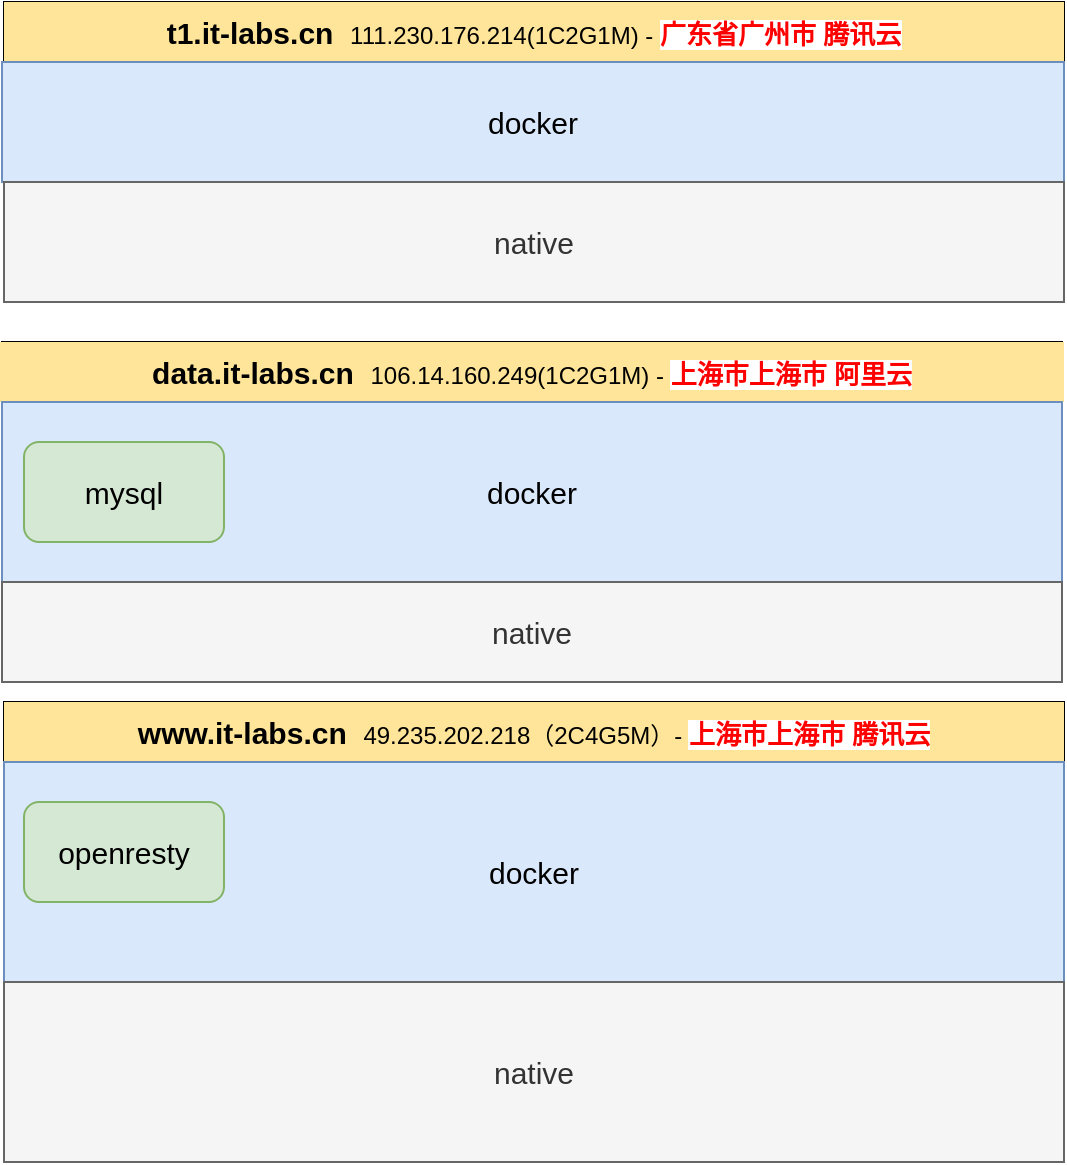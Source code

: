 <mxfile version="12.3.3" type="github" pages="1">
  <diagram id="vsLNFiFzcOLU6mqz9HoO" name="第 1 页">
    <mxGraphModel dx="1422" dy="800" grid="1" gridSize="10" guides="1" tooltips="1" connect="1" arrows="1" fold="1" page="1" pageScale="1" pageWidth="827" pageHeight="1169" math="0" shadow="0">
      <root>
        <mxCell id="0"/>
        <mxCell id="1" parent="0"/>
        <mxCell id="kFPdA1apWSafsG1brO9G-1" value="" style="rounded=0;whiteSpace=wrap;html=1;" parent="1" vertex="1">
          <mxGeometry x="149" y="230" width="530" height="170" as="geometry"/>
        </mxCell>
        <mxCell id="kFPdA1apWSafsG1brO9G-2" value="" style="rounded=0;whiteSpace=wrap;html=1;" parent="1" vertex="1">
          <mxGeometry x="150" y="60" width="530" height="150" as="geometry"/>
        </mxCell>
        <mxCell id="kFPdA1apWSafsG1brO9G-3" value="" style="rounded=0;whiteSpace=wrap;html=1;" parent="1" vertex="1">
          <mxGeometry x="150" y="410" width="530" height="230" as="geometry"/>
        </mxCell>
        <mxCell id="6ScUXEc-kYByqR0CnfM5-2" value="www.it-labs.cn&amp;nbsp;&amp;nbsp;&lt;span style=&quot;font-size: 12px ; font-weight: 400&quot;&gt;49.235.202.218（2C4G5M）-&amp;nbsp;&lt;/span&gt;&lt;b style=&quot;color: rgb(51 , 51 , 51) ; font-family: &amp;#34;arial&amp;#34; ; font-size: 13px ; background-color: rgb(255 , 255 , 255)&quot;&gt;&lt;span style=&quot;color: rgb(255 , 0 , 0)&quot;&gt;上海市上海市 腾讯云&lt;/span&gt;&lt;/b&gt;" style="text;html=1;strokeColor=none;fillColor=#FFE599;align=center;verticalAlign=middle;whiteSpace=wrap;rounded=0;fontStyle=1;fontSize=15;" vertex="1" parent="1">
          <mxGeometry x="150" y="410" width="530" height="30" as="geometry"/>
        </mxCell>
        <mxCell id="6ScUXEc-kYByqR0CnfM5-4" value="docker" style="rounded=0;whiteSpace=wrap;html=1;fillColor=#dae8fc;fontSize=15;strokeColor=#6c8ebf;" vertex="1" parent="1">
          <mxGeometry x="150" y="440" width="530" height="110" as="geometry"/>
        </mxCell>
        <mxCell id="6ScUXEc-kYByqR0CnfM5-3" value="openresty" style="rounded=1;whiteSpace=wrap;html=1;fillColor=#d5e8d4;fontSize=15;strokeColor=#82b366;" vertex="1" parent="1">
          <mxGeometry x="160" y="460" width="100" height="50" as="geometry"/>
        </mxCell>
        <mxCell id="6ScUXEc-kYByqR0CnfM5-5" value="native" style="rounded=0;whiteSpace=wrap;html=1;fillColor=#f5f5f5;fontSize=15;strokeColor=#666666;fontColor=#333333;" vertex="1" parent="1">
          <mxGeometry x="150" y="550" width="530" height="90" as="geometry"/>
        </mxCell>
        <mxCell id="6ScUXEc-kYByqR0CnfM5-6" value="data.it-labs.cn&amp;nbsp;&amp;nbsp;&lt;span style=&quot;font-size: 12px ; font-weight: 400&quot;&gt;106.14.160.249(1C2G1M) -&amp;nbsp;&lt;/span&gt;&lt;b style=&quot;background-color: rgb(255 , 255 , 255) ; color: rgb(51 , 51 , 51) ; font-family: &amp;#34;arial&amp;#34; ; font-size: 13px&quot;&gt;&lt;span style=&quot;color: rgb(255 , 0 , 0)&quot;&gt;上海市上海市 阿里云&lt;br&gt;&lt;/span&gt;&lt;/b&gt;" style="text;html=1;strokeColor=none;fillColor=#FFE599;align=center;verticalAlign=middle;whiteSpace=wrap;rounded=0;fontStyle=1;fontSize=15;" vertex="1" parent="1">
          <mxGeometry x="148" y="230" width="532" height="30" as="geometry"/>
        </mxCell>
        <mxCell id="6ScUXEc-kYByqR0CnfM5-7" value="docker" style="rounded=0;whiteSpace=wrap;html=1;fillColor=#dae8fc;fontSize=15;strokeColor=#6c8ebf;" vertex="1" parent="1">
          <mxGeometry x="149" y="260" width="530" height="90" as="geometry"/>
        </mxCell>
        <mxCell id="6ScUXEc-kYByqR0CnfM5-8" value="native" style="rounded=0;whiteSpace=wrap;html=1;fillColor=#f5f5f5;fontSize=15;strokeColor=#666666;fontColor=#333333;" vertex="1" parent="1">
          <mxGeometry x="149" y="350" width="530" height="50" as="geometry"/>
        </mxCell>
        <mxCell id="6ScUXEc-kYByqR0CnfM5-9" value="mysql" style="rounded=1;whiteSpace=wrap;html=1;fillColor=#d5e8d4;fontSize=15;strokeColor=#82b366;" vertex="1" parent="1">
          <mxGeometry x="160" y="280" width="100" height="50" as="geometry"/>
        </mxCell>
        <mxCell id="6ScUXEc-kYByqR0CnfM5-11" value="t1.it-labs.cn&amp;nbsp;&amp;nbsp;&lt;span style=&quot;font-size: 12px ; font-weight: 400&quot;&gt;111.230.176.214(1C2G1M) -&amp;nbsp;&lt;/span&gt;&lt;b style=&quot;color: rgb(51 , 51 , 51) ; font-family: &amp;#34;arial&amp;#34; ; font-size: 13px ; background-color: rgb(255 , 255 , 255)&quot;&gt;&lt;span style=&quot;color: rgb(255 , 0 , 0)&quot;&gt;广东省广州市 腾讯云&lt;/span&gt;&lt;/b&gt;" style="text;html=1;strokeColor=none;fillColor=#FFE599;align=center;verticalAlign=middle;whiteSpace=wrap;rounded=0;fontStyle=1;fontSize=15;" vertex="1" parent="1">
          <mxGeometry x="150" y="60" width="530" height="30" as="geometry"/>
        </mxCell>
        <mxCell id="6ScUXEc-kYByqR0CnfM5-12" value="docker" style="rounded=0;whiteSpace=wrap;html=1;fillColor=#dae8fc;fontSize=15;strokeColor=#6c8ebf;" vertex="1" parent="1">
          <mxGeometry x="149" y="90" width="531" height="60" as="geometry"/>
        </mxCell>
        <mxCell id="6ScUXEc-kYByqR0CnfM5-13" value="native" style="rounded=0;whiteSpace=wrap;html=1;fillColor=#f5f5f5;fontSize=15;strokeColor=#666666;fontColor=#333333;" vertex="1" parent="1">
          <mxGeometry x="150" y="150" width="530" height="60" as="geometry"/>
        </mxCell>
      </root>
    </mxGraphModel>
  </diagram>
</mxfile>

